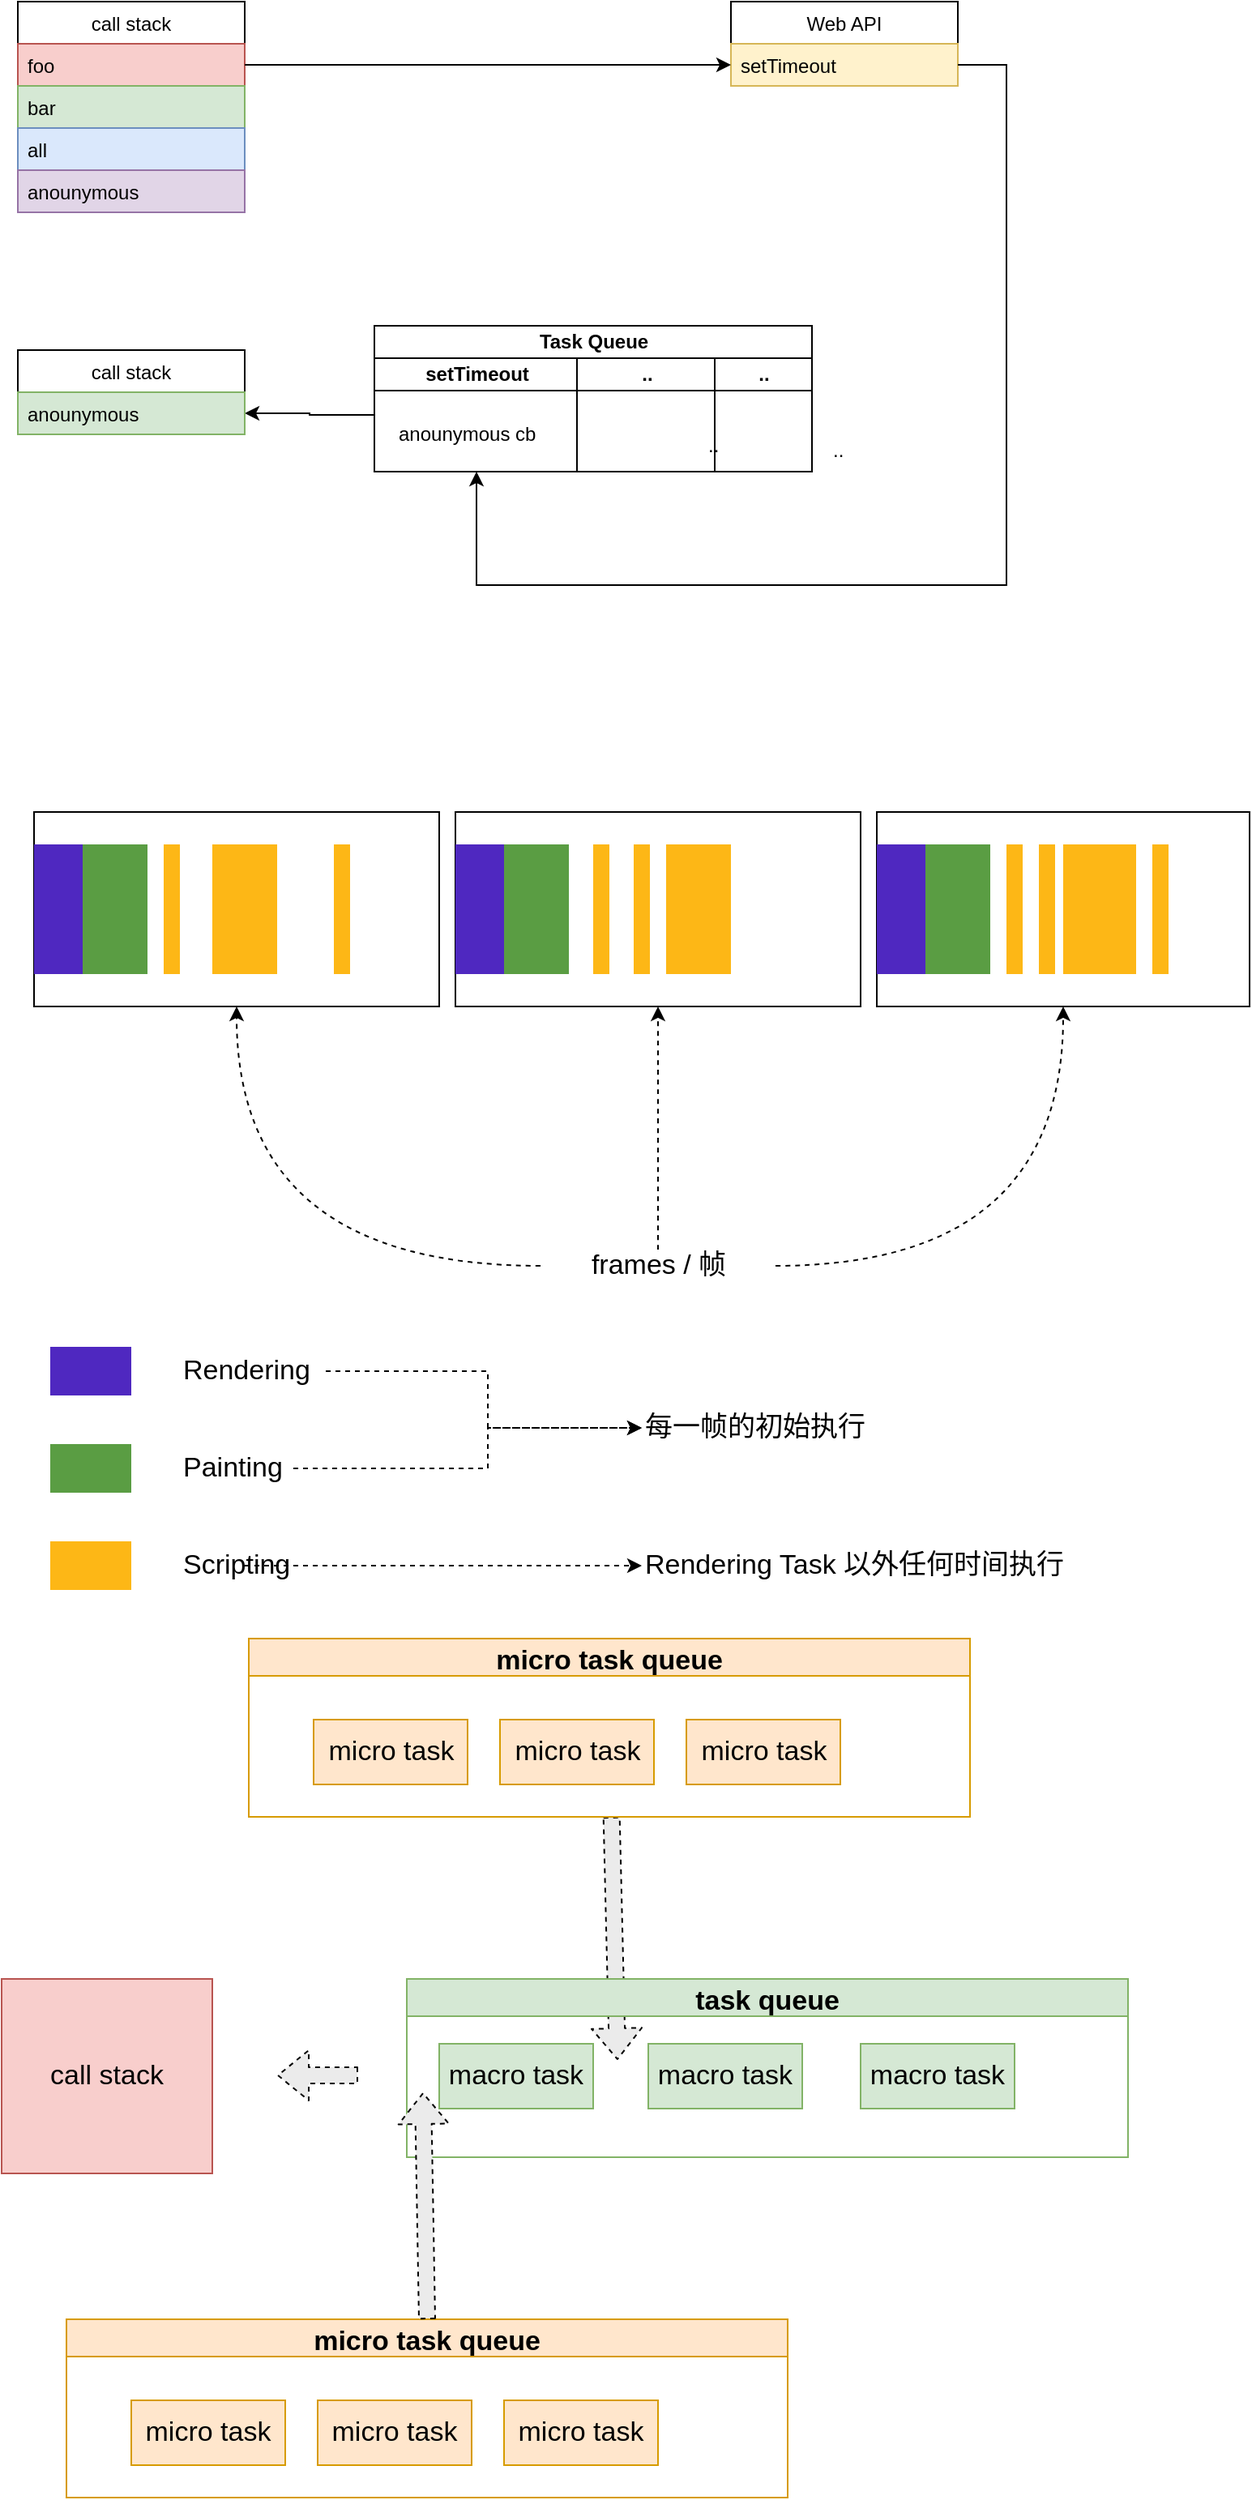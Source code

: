 <mxfile version="12.2.4" pages="1"><diagram id="pIT7C_64vAEossEZcxrE" name="Page-1"><mxGraphModel dx="894" dy="994" grid="1" gridSize="10" guides="1" tooltips="1" connect="1" arrows="1" fold="1" page="0" pageScale="1" pageWidth="827" pageHeight="1169" math="0" shadow="0"><root><mxCell id="0"/><mxCell id="1" parent="0"/><mxCell id="118" value="" style="shape=flexArrow;endArrow=classic;html=1;dashed=1;fontSize=17;fillColor=#EBEBEB;" parent="1" source="114" edge="1"><mxGeometry width="50" height="50" relative="1" as="geometry"><mxPoint x="580" y="1380" as="sourcePoint"/><mxPoint x="470" y="1520" as="targetPoint"/></mxGeometry></mxCell><mxCell id="2" value="Task Queue" style="swimlane;html=1;childLayout=stackLayout;resizeParent=1;resizeParentMax=0;startSize=20;" parent="1" vertex="1"><mxGeometry x="320" y="450" width="270" height="90" as="geometry"/></mxCell><mxCell id="3" value="setTimeout" style="swimlane;html=1;startSize=20;" parent="2" vertex="1"><mxGeometry y="20" width="125" height="70" as="geometry"/></mxCell><mxCell id="23" value="anounymous cb" style="text;html=1;resizable=0;points=[];autosize=1;align=left;verticalAlign=top;spacingTop=-4;" parent="3" vertex="1"><mxGeometry x="12.5" y="37" width="100" height="20" as="geometry"/></mxCell><mxCell id="4" value=".." style="swimlane;html=1;startSize=20;" parent="2" vertex="1"><mxGeometry x="125" y="20" width="85" height="70" as="geometry"/></mxCell><mxCell id="5" value=".." style="swimlane;html=1;startSize=20;" parent="2" vertex="1"><mxGeometry x="210" y="20" width="60" height="70" as="geometry"/></mxCell><mxCell id="8" value="call stack" style="swimlane;fontStyle=0;childLayout=stackLayout;horizontal=1;startSize=26;fillColor=none;horizontalStack=0;resizeParent=1;resizeParentMax=0;resizeLast=0;collapsible=1;marginBottom=0;" parent="1" vertex="1"><mxGeometry x="100" y="250" width="140" height="130" as="geometry"/></mxCell><mxCell id="9" value="foo" style="text;strokeColor=#b85450;fillColor=#f8cecc;align=left;verticalAlign=top;spacingLeft=4;spacingRight=4;overflow=hidden;rotatable=0;points=[[0,0.5],[1,0.5]];portConstraint=eastwest;" parent="8" vertex="1"><mxGeometry y="26" width="140" height="26" as="geometry"/></mxCell><mxCell id="12" value="bar" style="text;strokeColor=#82b366;fillColor=#d5e8d4;align=left;verticalAlign=top;spacingLeft=4;spacingRight=4;overflow=hidden;rotatable=0;points=[[0,0.5],[1,0.5]];portConstraint=eastwest;" parent="8" vertex="1"><mxGeometry y="52" width="140" height="26" as="geometry"/></mxCell><mxCell id="10" value="all" style="text;strokeColor=#6c8ebf;fillColor=#dae8fc;align=left;verticalAlign=top;spacingLeft=4;spacingRight=4;overflow=hidden;rotatable=0;points=[[0,0.5],[1,0.5]];portConstraint=eastwest;" parent="8" vertex="1"><mxGeometry y="78" width="140" height="26" as="geometry"/></mxCell><mxCell id="11" value="anounymous" style="text;strokeColor=#9673a6;fillColor=#e1d5e7;align=left;verticalAlign=top;spacingLeft=4;spacingRight=4;overflow=hidden;rotatable=0;points=[[0,0.5],[1,0.5]];portConstraint=eastwest;" parent="8" vertex="1"><mxGeometry y="104" width="140" height="26" as="geometry"/></mxCell><mxCell id="13" value="Web API" style="swimlane;fontStyle=0;childLayout=stackLayout;horizontal=1;startSize=26;fillColor=none;horizontalStack=0;resizeParent=1;resizeParentMax=0;resizeLast=0;collapsible=1;marginBottom=0;" parent="1" vertex="1"><mxGeometry x="540" y="250" width="140" height="52" as="geometry"/></mxCell><mxCell id="14" value="setTimeout" style="text;strokeColor=#d6b656;fillColor=#fff2cc;align=left;verticalAlign=top;spacingLeft=4;spacingRight=4;overflow=hidden;rotatable=0;points=[[0,0.5],[1,0.5]];portConstraint=eastwest;" parent="13" vertex="1"><mxGeometry y="26" width="140" height="26" as="geometry"/></mxCell><mxCell id="21" style="edgeStyle=orthogonalEdgeStyle;orthogonalLoop=1;jettySize=auto;html=1;rounded=0;" parent="1" source="9" target="14" edge="1"><mxGeometry relative="1" as="geometry"/></mxCell><mxCell id="24" value=".." style="text;html=1;resizable=0;points=[];autosize=1;align=left;verticalAlign=top;spacingTop=-4;" parent="1" vertex="1"><mxGeometry x="524" y="514" width="20" height="20" as="geometry"/></mxCell><mxCell id="25" value=".." style="text;html=1;resizable=0;points=[];autosize=1;align=left;verticalAlign=top;spacingTop=-4;" parent="1" vertex="1"><mxGeometry x="601" y="517" width="20" height="20" as="geometry"/></mxCell><mxCell id="26" style="edgeStyle=orthogonalEdgeStyle;orthogonalLoop=1;jettySize=auto;html=1;rounded=0;" parent="1" source="14" target="3" edge="1"><mxGeometry relative="1" as="geometry"><Array as="points"><mxPoint x="710" y="289"/><mxPoint x="710" y="610"/><mxPoint x="383" y="610"/></Array></mxGeometry></mxCell><mxCell id="28" style="edgeStyle=orthogonalEdgeStyle;rounded=0;orthogonalLoop=1;jettySize=auto;html=1;" parent="1" source="3" target="33" edge="1"><mxGeometry relative="1" as="geometry"><mxPoint x="160" y="470" as="targetPoint"/></mxGeometry></mxCell><mxCell id="29" value="call stack" style="swimlane;fontStyle=0;childLayout=stackLayout;horizontal=1;startSize=26;fillColor=none;horizontalStack=0;resizeParent=1;resizeParentMax=0;resizeLast=0;collapsible=1;marginBottom=0;" parent="1" vertex="1"><mxGeometry x="100" y="465" width="140" height="52" as="geometry"/></mxCell><mxCell id="33" value="anounymous" style="text;strokeColor=#82b366;fillColor=#d5e8d4;align=left;verticalAlign=top;spacingLeft=4;spacingRight=4;overflow=hidden;rotatable=0;points=[[0,0.5],[1,0.5]];portConstraint=eastwest;" parent="29" vertex="1"><mxGeometry y="26" width="140" height="26" as="geometry"/></mxCell><mxCell id="34" value="" style="rounded=0;whiteSpace=wrap;html=1;" parent="1" vertex="1"><mxGeometry x="110" y="750" width="250" height="120" as="geometry"/></mxCell><mxCell id="35" value="" style="rounded=0;whiteSpace=wrap;html=1;" parent="1" vertex="1"><mxGeometry x="370" y="750" width="250" height="120" as="geometry"/></mxCell><mxCell id="36" value="" style="rounded=0;whiteSpace=wrap;html=1;" parent="1" vertex="1"><mxGeometry x="630" y="750" width="230" height="120" as="geometry"/></mxCell><mxCell id="39" style="edgeStyle=orthogonalEdgeStyle;orthogonalLoop=1;jettySize=auto;html=1;curved=1;dashed=1;" parent="1" source="37" target="34" edge="1"><mxGeometry relative="1" as="geometry"/></mxCell><mxCell id="40" style="edgeStyle=orthogonalEdgeStyle;curved=1;orthogonalLoop=1;jettySize=auto;html=1;dashed=1;" parent="1" source="37" target="35" edge="1"><mxGeometry relative="1" as="geometry"/></mxCell><mxCell id="41" style="edgeStyle=orthogonalEdgeStyle;curved=1;orthogonalLoop=1;jettySize=auto;html=1;dashed=1;" parent="1" source="37" target="36" edge="1"><mxGeometry relative="1" as="geometry"/></mxCell><mxCell id="37" value="frames / 帧" style="text;html=1;strokeColor=none;fillColor=none;align=center;verticalAlign=middle;whiteSpace=wrap;rounded=0;strokeWidth=3;fontSize=17;" parent="1" vertex="1"><mxGeometry x="422.5" y="1020" width="145" height="20" as="geometry"/></mxCell><mxCell id="44" value="" style="group;strokeColor=none;labelBorderColor=none;" parent="1" vertex="1" connectable="0"><mxGeometry x="110" y="770" width="70" height="80" as="geometry"/></mxCell><mxCell id="42" value="" style="rounded=0;whiteSpace=wrap;html=1;fillColor=#4F28C0;strokeColor=none;labelBorderColor=none;" parent="44" vertex="1"><mxGeometry width="30" height="80" as="geometry"/></mxCell><mxCell id="43" value="" style="rounded=0;whiteSpace=wrap;html=1;fillColor=#5A9D43;strokeColor=none;" parent="44" vertex="1"><mxGeometry x="30" width="40" height="80" as="geometry"/></mxCell><mxCell id="45" value="" style="group;strokeColor=none;labelBorderColor=none;" parent="1" vertex="1" connectable="0"><mxGeometry x="370" y="770" width="70" height="80" as="geometry"/></mxCell><mxCell id="46" value="" style="rounded=0;whiteSpace=wrap;html=1;fillColor=#4F28C0;strokeColor=none;" parent="45" vertex="1"><mxGeometry width="30" height="80" as="geometry"/></mxCell><mxCell id="47" value="" style="rounded=0;whiteSpace=wrap;html=1;fillColor=#5A9D43;strokeColor=none;labelBorderColor=none;" parent="45" vertex="1"><mxGeometry x="30" width="40" height="80" as="geometry"/></mxCell><mxCell id="48" value="" style="group;strokeColor=none;labelBorderColor=none;" parent="1" vertex="1" connectable="0"><mxGeometry x="630" y="770" width="70" height="80" as="geometry"/></mxCell><mxCell id="49" value="" style="rounded=0;whiteSpace=wrap;html=1;fillColor=#4F28C0;strokeColor=none;labelBorderColor=none;" parent="48" vertex="1"><mxGeometry width="30" height="80" as="geometry"/></mxCell><mxCell id="50" value="" style="rounded=0;whiteSpace=wrap;html=1;fillColor=#5A9D43;strokeColor=none;" parent="48" vertex="1"><mxGeometry x="30" width="40" height="80" as="geometry"/></mxCell><mxCell id="58" value="" style="group" parent="1" vertex="1" connectable="0"><mxGeometry x="120" y="1080" width="120" height="30" as="geometry"/></mxCell><mxCell id="53" value="" style="rounded=0;whiteSpace=wrap;html=1;fillColor=#4F28C0;strokeColor=none;labelBorderColor=none;" parent="58" vertex="1"><mxGeometry width="50" height="30" as="geometry"/></mxCell><mxCell id="55" value="Rendering" style="text;html=1;strokeColor=none;fillColor=none;align=left;verticalAlign=middle;whiteSpace=wrap;rounded=0;fontSize=17;" parent="58" vertex="1"><mxGeometry x="80" y="5" width="40" height="20" as="geometry"/></mxCell><mxCell id="59" value="" style="group" parent="1" vertex="1" connectable="0"><mxGeometry x="120" y="1140" width="120" height="30" as="geometry"/></mxCell><mxCell id="60" value="" style="rounded=0;whiteSpace=wrap;html=1;fillColor=#5A9D43;strokeColor=none;labelBorderColor=none;" parent="59" vertex="1"><mxGeometry width="50" height="30" as="geometry"/></mxCell><mxCell id="61" value="Painting" style="text;html=1;strokeColor=none;fillColor=none;align=left;verticalAlign=middle;whiteSpace=wrap;rounded=0;fontSize=17;" parent="59" vertex="1"><mxGeometry x="80" y="5" width="40" height="20" as="geometry"/></mxCell><mxCell id="64" value="" style="group" parent="1" vertex="1" connectable="0"><mxGeometry x="120" y="1200" width="120" height="30" as="geometry"/></mxCell><mxCell id="65" value="" style="rounded=0;whiteSpace=wrap;html=1;fillColor=#FDB716;strokeColor=none;labelBorderColor=none;" parent="64" vertex="1"><mxGeometry width="50" height="30" as="geometry"/></mxCell><mxCell id="66" value="Scripting" style="text;html=1;strokeColor=none;fillColor=none;align=left;verticalAlign=middle;whiteSpace=wrap;rounded=0;fontSize=17;" parent="64" vertex="1"><mxGeometry x="80" y="5" width="40" height="20" as="geometry"/></mxCell><mxCell id="67" value="" style="rounded=0;whiteSpace=wrap;html=1;fillColor=#FDB716;strokeColor=none;labelBorderColor=none;" parent="1" vertex="1"><mxGeometry x="190" y="770" width="10" height="80" as="geometry"/></mxCell><mxCell id="68" value="" style="rounded=0;whiteSpace=wrap;html=1;fillColor=#FDB716;strokeColor=none;labelBorderColor=none;" parent="1" vertex="1"><mxGeometry x="220" y="770" width="40" height="80" as="geometry"/></mxCell><mxCell id="69" value="" style="rounded=0;whiteSpace=wrap;html=1;fillColor=#FDB716;strokeColor=none;labelBorderColor=none;" parent="1" vertex="1"><mxGeometry x="745" y="770" width="45" height="80" as="geometry"/></mxCell><mxCell id="70" value="" style="rounded=0;whiteSpace=wrap;html=1;fillColor=#FDB716;strokeColor=none;labelBorderColor=none;" parent="1" vertex="1"><mxGeometry x="480" y="770" width="10" height="80" as="geometry"/></mxCell><mxCell id="71" value="" style="rounded=0;whiteSpace=wrap;html=1;fillColor=#FDB716;strokeColor=none;labelBorderColor=none;" parent="1" vertex="1"><mxGeometry x="295" y="770" width="10" height="80" as="geometry"/></mxCell><mxCell id="72" value="" style="rounded=0;whiteSpace=wrap;html=1;fillColor=#FDB716;strokeColor=none;labelBorderColor=none;" parent="1" vertex="1"><mxGeometry x="730" y="770" width="10" height="80" as="geometry"/></mxCell><mxCell id="73" value="" style="rounded=0;whiteSpace=wrap;html=1;fillColor=#FDB716;strokeColor=none;labelBorderColor=none;" parent="1" vertex="1"><mxGeometry x="455" y="770" width="10" height="80" as="geometry"/></mxCell><mxCell id="78" value="" style="rounded=0;whiteSpace=wrap;html=1;fillColor=#FDB716;strokeColor=none;labelBorderColor=none;" parent="1" vertex="1"><mxGeometry x="500" y="770" width="40" height="80" as="geometry"/></mxCell><mxCell id="79" value="" style="rounded=0;whiteSpace=wrap;html=1;fillColor=#FDB716;strokeColor=none;labelBorderColor=none;" parent="1" vertex="1"><mxGeometry x="710" y="770" width="10" height="80" as="geometry"/></mxCell><mxCell id="80" value="" style="rounded=0;whiteSpace=wrap;html=1;fillColor=#FDB716;strokeColor=none;labelBorderColor=none;" parent="1" vertex="1"><mxGeometry x="800" y="770" width="10" height="80" as="geometry"/></mxCell><mxCell id="81" value="每一帧的初始执行" style="text;html=1;strokeColor=none;fillColor=none;align=left;verticalAlign=middle;whiteSpace=wrap;rounded=0;fontSize=17;" parent="1" vertex="1"><mxGeometry x="485" y="1120" width="210" height="20" as="geometry"/></mxCell><mxCell id="85" style="edgeStyle=orthogonalEdgeStyle;orthogonalLoop=1;jettySize=auto;html=1;dashed=1;fontSize=17;rounded=0;" parent="1" target="81" edge="1"><mxGeometry relative="1" as="geometry"><Array as="points"><mxPoint x="390" y="1095"/><mxPoint x="390" y="1130"/></Array><mxPoint x="290" y="1095" as="sourcePoint"/></mxGeometry></mxCell><mxCell id="86" style="edgeStyle=orthogonalEdgeStyle;orthogonalLoop=1;jettySize=auto;html=1;dashed=1;fontSize=17;rounded=0;" parent="1" target="81" edge="1"><mxGeometry relative="1" as="geometry"><Array as="points"><mxPoint x="390" y="1155"/><mxPoint x="390" y="1130"/></Array><mxPoint x="270" y="1155" as="sourcePoint"/></mxGeometry></mxCell><mxCell id="88" value="Rendering Task 以外任何时间执行" style="text;html=1;strokeColor=none;fillColor=none;align=left;verticalAlign=middle;whiteSpace=wrap;rounded=0;fontSize=17;" parent="1" vertex="1"><mxGeometry x="485" y="1205" width="303" height="20" as="geometry"/></mxCell><mxCell id="91" style="edgeStyle=orthogonalEdgeStyle;orthogonalLoop=1;jettySize=auto;html=1;dashed=1;fontSize=17;rounded=0;" parent="1" source="66" target="88" edge="1"><mxGeometry relative="1" as="geometry"/></mxCell><mxCell id="92" value="call stack" style="rounded=0;whiteSpace=wrap;html=1;strokeColor=#b85450;strokeWidth=1;fillColor=#f8cecc;fontSize=17;align=center;" parent="1" vertex="1"><mxGeometry x="90" y="1470" width="130" height="120" as="geometry"/></mxCell><mxCell id="93" value="" style="shape=flexArrow;endArrow=classic;html=1;dashed=1;fontSize=17;fillColor=#EBEBEB;" parent="1" edge="1"><mxGeometry width="50" height="50" relative="1" as="geometry"><mxPoint x="310" y="1529.5" as="sourcePoint"/><mxPoint x="260" y="1529.5" as="targetPoint"/></mxGeometry></mxCell><mxCell id="112" value="" style="group" parent="1" vertex="1" connectable="0"><mxGeometry x="130" y="1680" width="445" height="110" as="geometry"/></mxCell><mxCell id="107" value="micro task queue" style="swimlane;strokeColor=#d79b00;strokeWidth=1;fillColor=#ffe6cc;fontSize=17;align=center;startSize=23;" parent="112" vertex="1"><mxGeometry width="445" height="110" as="geometry"/></mxCell><mxCell id="105" value="micro task" style="rounded=0;whiteSpace=wrap;html=1;strokeColor=#d79b00;strokeWidth=1;fillColor=#ffe6cc;fontSize=17;align=center;" parent="107" vertex="1"><mxGeometry x="155" y="50" width="95" height="40" as="geometry"/></mxCell><mxCell id="106" value="micro task" style="rounded=0;whiteSpace=wrap;html=1;strokeColor=#d79b00;strokeWidth=1;fillColor=#ffe6cc;fontSize=17;align=center;" parent="107" vertex="1"><mxGeometry x="270" y="50" width="95" height="40" as="geometry"/></mxCell><mxCell id="104" value="micro task" style="rounded=0;whiteSpace=wrap;html=1;strokeColor=#d79b00;strokeWidth=1;fillColor=#ffe6cc;fontSize=17;align=center;" parent="107" vertex="1"><mxGeometry x="40" y="50" width="95" height="40" as="geometry"/></mxCell><mxCell id="113" value="" style="group" parent="1" vertex="1" connectable="0"><mxGeometry x="242.5" y="1260" width="445" height="110" as="geometry"/></mxCell><mxCell id="114" value="micro task queue" style="swimlane;strokeColor=#d79b00;strokeWidth=1;fillColor=#ffe6cc;fontSize=17;align=center;startSize=23;" parent="113" vertex="1"><mxGeometry width="445" height="110" as="geometry"/></mxCell><mxCell id="115" value="micro task" style="rounded=0;whiteSpace=wrap;html=1;strokeColor=#d79b00;strokeWidth=1;fillColor=#ffe6cc;fontSize=17;align=center;" parent="114" vertex="1"><mxGeometry x="155" y="50" width="95" height="40" as="geometry"/></mxCell><mxCell id="116" value="micro task" style="rounded=0;whiteSpace=wrap;html=1;strokeColor=#d79b00;strokeWidth=1;fillColor=#ffe6cc;fontSize=17;align=center;" parent="114" vertex="1"><mxGeometry x="270" y="50" width="95" height="40" as="geometry"/></mxCell><mxCell id="117" value="micro task" style="rounded=0;whiteSpace=wrap;html=1;strokeColor=#d79b00;strokeWidth=1;fillColor=#ffe6cc;fontSize=17;align=center;" parent="114" vertex="1"><mxGeometry x="40" y="50" width="95" height="40" as="geometry"/></mxCell><mxCell id="94" value="macro task" style="rounded=0;whiteSpace=wrap;html=1;strokeColor=#82b366;strokeWidth=1;fillColor=#d5e8d4;fontSize=17;align=center;" parent="1" vertex="1"><mxGeometry x="360" y="1510" width="95" height="40" as="geometry"/></mxCell><mxCell id="101" value="task queue" style="swimlane;strokeColor=#82b366;strokeWidth=1;fillColor=#d5e8d4;fontSize=17;align=center;" parent="1" vertex="1"><mxGeometry x="340" y="1470" width="445" height="110" as="geometry"/></mxCell><mxCell id="110" value="" style="shape=flexArrow;endArrow=classic;html=1;dashed=1;fontSize=17;exitX=0.5;exitY=0;exitDx=0;exitDy=0;fillColor=#EBEBEB;" parent="101" source="107" edge="1"><mxGeometry width="50" height="50" relative="1" as="geometry"><mxPoint x="130" y="230" as="sourcePoint"/><mxPoint x="10" y="70" as="targetPoint"/></mxGeometry></mxCell><mxCell id="97" value="macro task" style="rounded=0;whiteSpace=wrap;html=1;strokeColor=#82b366;strokeWidth=1;fillColor=#d5e8d4;fontSize=17;align=center;" parent="101" vertex="1"><mxGeometry x="280" y="40" width="95" height="40" as="geometry"/></mxCell><mxCell id="95" value="macro task" style="rounded=0;whiteSpace=wrap;html=1;strokeColor=#82b366;strokeWidth=1;fillColor=#d5e8d4;fontSize=17;align=center;" parent="101" vertex="1"><mxGeometry x="149" y="40" width="95" height="40" as="geometry"/></mxCell></root></mxGraphModel></diagram></mxfile>
